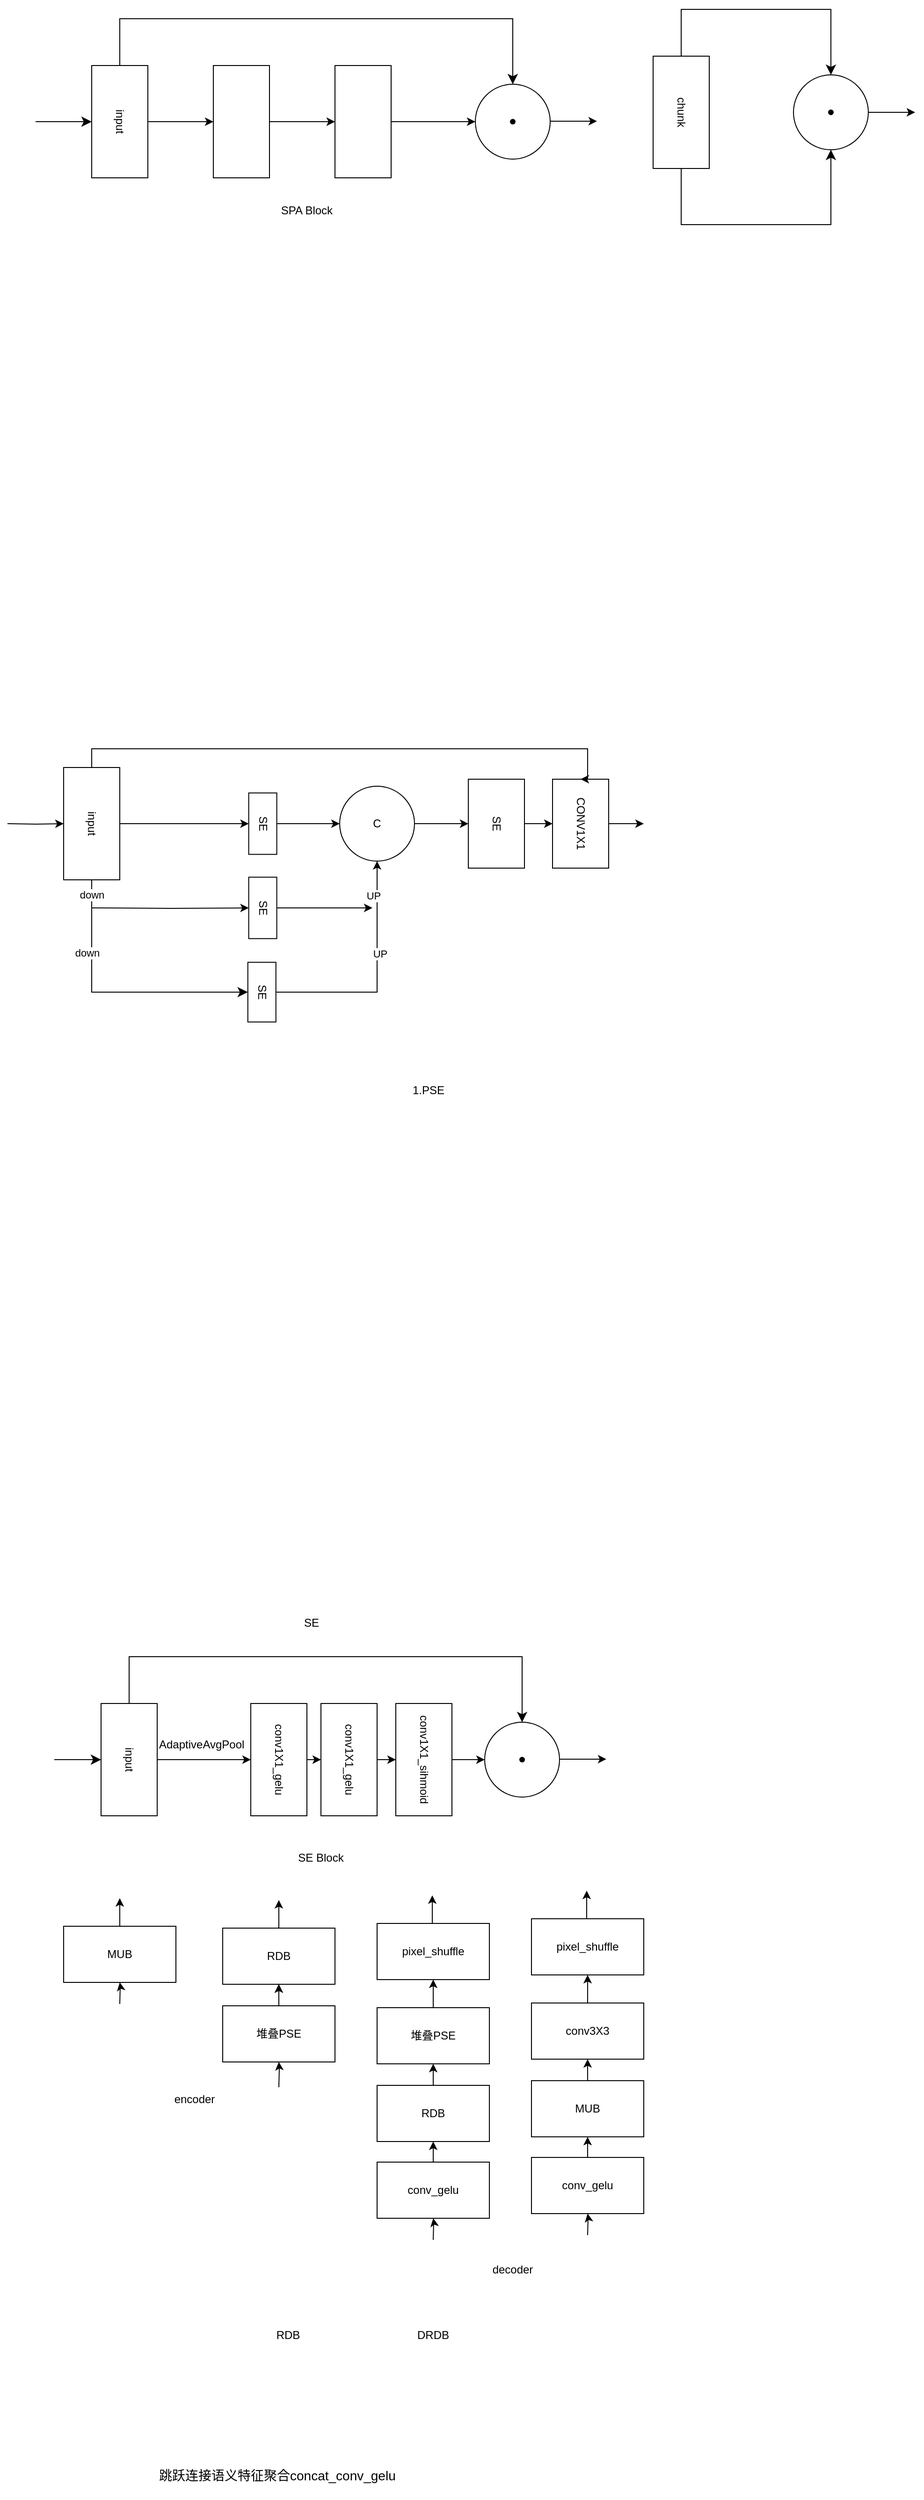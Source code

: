 <mxfile version="20.8.20" type="github">
  <diagram name="第 1 页" id="gbgjH_k7oqMJmJcopQBh">
    <mxGraphModel dx="1288" dy="625" grid="1" gridSize="10" guides="1" tooltips="1" connect="1" arrows="1" fold="1" page="1" pageScale="1" pageWidth="827" pageHeight="1169" math="0" shadow="0">
      <root>
        <mxCell id="0" />
        <mxCell id="1" parent="0" />
        <mxCell id="zgMV8sDTuGKNa8VzQRrp-17" value="" style="edgeStyle=orthogonalEdgeStyle;rounded=0;orthogonalLoop=1;jettySize=auto;html=1;" parent="1" source="zgMV8sDTuGKNa8VzQRrp-13" target="zgMV8sDTuGKNa8VzQRrp-14" edge="1">
          <mxGeometry relative="1" as="geometry" />
        </mxCell>
        <mxCell id="zgMV8sDTuGKNa8VzQRrp-13" value="" style="rounded=0;whiteSpace=wrap;html=1;rotation=90;" parent="1" vertex="1">
          <mxGeometry x="50" y="410" width="120" height="60" as="geometry" />
        </mxCell>
        <mxCell id="zgMV8sDTuGKNa8VzQRrp-18" value="" style="edgeStyle=orthogonalEdgeStyle;rounded=0;orthogonalLoop=1;jettySize=auto;html=1;" parent="1" source="zgMV8sDTuGKNa8VzQRrp-14" target="zgMV8sDTuGKNa8VzQRrp-15" edge="1">
          <mxGeometry relative="1" as="geometry" />
        </mxCell>
        <mxCell id="zgMV8sDTuGKNa8VzQRrp-14" value="" style="rounded=0;whiteSpace=wrap;html=1;rotation=90;" parent="1" vertex="1">
          <mxGeometry x="180" y="410" width="120" height="60" as="geometry" />
        </mxCell>
        <mxCell id="zgMV8sDTuGKNa8VzQRrp-20" value="" style="edgeStyle=orthogonalEdgeStyle;rounded=0;orthogonalLoop=1;jettySize=auto;html=1;" parent="1" source="zgMV8sDTuGKNa8VzQRrp-15" target="zgMV8sDTuGKNa8VzQRrp-19" edge="1">
          <mxGeometry relative="1" as="geometry" />
        </mxCell>
        <mxCell id="zgMV8sDTuGKNa8VzQRrp-15" value="" style="rounded=0;whiteSpace=wrap;html=1;rotation=90;" parent="1" vertex="1">
          <mxGeometry x="310" y="410" width="120" height="60" as="geometry" />
        </mxCell>
        <mxCell id="zgMV8sDTuGKNa8VzQRrp-19" value="" style="ellipse;whiteSpace=wrap;html=1;aspect=fixed;" parent="1" vertex="1">
          <mxGeometry x="490" y="400" width="80" height="80" as="geometry" />
        </mxCell>
        <mxCell id="zgMV8sDTuGKNa8VzQRrp-22" value="" style="edgeStyle=elbowEdgeStyle;elbow=vertical;endArrow=classic;html=1;curved=0;rounded=0;endSize=8;startSize=8;exitX=0;exitY=0.5;exitDx=0;exitDy=0;entryX=0.5;entryY=0;entryDx=0;entryDy=0;" parent="1" source="zgMV8sDTuGKNa8VzQRrp-13" target="zgMV8sDTuGKNa8VzQRrp-19" edge="1">
          <mxGeometry width="50" height="50" relative="1" as="geometry">
            <mxPoint x="380" y="600" as="sourcePoint" />
            <mxPoint x="430" y="550" as="targetPoint" />
            <Array as="points">
              <mxPoint x="330" y="330" />
            </Array>
          </mxGeometry>
        </mxCell>
        <mxCell id="zgMV8sDTuGKNa8VzQRrp-34" value="chunk" style="rounded=0;whiteSpace=wrap;html=1;rotation=90;" parent="1" vertex="1">
          <mxGeometry x="650" y="400" width="120" height="60" as="geometry" />
        </mxCell>
        <mxCell id="RsRZTkzRLWD13CaNmiui-7" value="" style="edgeStyle=orthogonalEdgeStyle;rounded=0;orthogonalLoop=1;jettySize=auto;html=1;" edge="1" parent="1" source="zgMV8sDTuGKNa8VzQRrp-36">
          <mxGeometry relative="1" as="geometry">
            <mxPoint x="960" y="430" as="targetPoint" />
          </mxGeometry>
        </mxCell>
        <mxCell id="zgMV8sDTuGKNa8VzQRrp-36" value="" style="ellipse;whiteSpace=wrap;html=1;aspect=fixed;" parent="1" vertex="1">
          <mxGeometry x="830" y="390" width="80" height="80" as="geometry" />
        </mxCell>
        <mxCell id="zgMV8sDTuGKNa8VzQRrp-37" value="" style="edgeStyle=elbowEdgeStyle;elbow=vertical;endArrow=classic;html=1;curved=0;rounded=0;endSize=8;startSize=8;exitX=0;exitY=0.5;exitDx=0;exitDy=0;entryX=0.5;entryY=0;entryDx=0;entryDy=0;" parent="1" source="zgMV8sDTuGKNa8VzQRrp-34" target="zgMV8sDTuGKNa8VzQRrp-36" edge="1">
          <mxGeometry width="50" height="50" relative="1" as="geometry">
            <mxPoint x="880" y="430" as="sourcePoint" />
            <mxPoint x="930" y="380" as="targetPoint" />
            <Array as="points">
              <mxPoint x="870" y="320" />
            </Array>
          </mxGeometry>
        </mxCell>
        <mxCell id="zgMV8sDTuGKNa8VzQRrp-38" value="" style="edgeStyle=elbowEdgeStyle;elbow=vertical;endArrow=classic;html=1;curved=0;rounded=0;endSize=8;startSize=8;exitX=1;exitY=0.5;exitDx=0;exitDy=0;entryX=0.5;entryY=1;entryDx=0;entryDy=0;" parent="1" source="zgMV8sDTuGKNa8VzQRrp-34" target="zgMV8sDTuGKNa8VzQRrp-36" edge="1">
          <mxGeometry width="50" height="50" relative="1" as="geometry">
            <mxPoint x="750" y="380" as="sourcePoint" />
            <mxPoint x="1040" y="400" as="targetPoint" />
            <Array as="points">
              <mxPoint x="870" y="550" />
            </Array>
          </mxGeometry>
        </mxCell>
        <mxCell id="zgMV8sDTuGKNa8VzQRrp-47" value="SPA Block" style="text;html=1;strokeColor=none;fillColor=none;align=center;verticalAlign=middle;whiteSpace=wrap;rounded=0;" parent="1" vertex="1">
          <mxGeometry x="280" y="520" width="60" height="30" as="geometry" />
        </mxCell>
        <mxCell id="RsRZTkzRLWD13CaNmiui-3" value="" style="shape=waypoint;sketch=0;fillStyle=solid;size=6;pointerEvents=1;points=[];fillColor=none;resizable=0;rotatable=0;perimeter=centerPerimeter;snapToPoint=1;" vertex="1" parent="1">
          <mxGeometry x="860" y="420" width="20" height="20" as="geometry" />
        </mxCell>
        <mxCell id="RsRZTkzRLWD13CaNmiui-5" value="" style="shape=waypoint;sketch=0;fillStyle=solid;size=6;pointerEvents=1;points=[];fillColor=none;resizable=0;rotatable=0;perimeter=centerPerimeter;snapToPoint=1;" vertex="1" parent="1">
          <mxGeometry x="520" y="430" width="20" height="20" as="geometry" />
        </mxCell>
        <mxCell id="RsRZTkzRLWD13CaNmiui-13" value="input" style="rounded=0;whiteSpace=wrap;html=1;rotation=90;" vertex="1" parent="1">
          <mxGeometry x="50" y="410" width="120" height="60" as="geometry" />
        </mxCell>
        <mxCell id="RsRZTkzRLWD13CaNmiui-14" value="" style="edgeStyle=segmentEdgeStyle;endArrow=classic;html=1;curved=0;rounded=0;endSize=8;startSize=8;entryX=0.5;entryY=1;entryDx=0;entryDy=0;" edge="1" parent="1" target="RsRZTkzRLWD13CaNmiui-13">
          <mxGeometry width="50" height="50" relative="1" as="geometry">
            <mxPoint x="20" y="440" as="sourcePoint" />
            <mxPoint x="70" y="400" as="targetPoint" />
          </mxGeometry>
        </mxCell>
        <mxCell id="RsRZTkzRLWD13CaNmiui-16" value="" style="edgeStyle=orthogonalEdgeStyle;rounded=0;orthogonalLoop=1;jettySize=auto;html=1;" edge="1" parent="1">
          <mxGeometry relative="1" as="geometry">
            <mxPoint x="570" y="439.47" as="sourcePoint" />
            <mxPoint x="620" y="439.47" as="targetPoint" />
          </mxGeometry>
        </mxCell>
        <mxCell id="RsRZTkzRLWD13CaNmiui-109" value="1.PSE" style="text;html=1;strokeColor=none;fillColor=none;align=center;verticalAlign=middle;whiteSpace=wrap;rounded=0;" vertex="1" parent="1">
          <mxGeometry x="410" y="1460" width="60" height="30" as="geometry" />
        </mxCell>
        <mxCell id="RsRZTkzRLWD13CaNmiui-166" value="&lt;span style=&quot;color: rgb(0, 0, 0); font-family: Helvetica; font-size: 12px; font-style: normal; font-variant-ligatures: normal; font-variant-caps: normal; font-weight: 400; letter-spacing: normal; orphans: 2; text-align: center; text-indent: 0px; text-transform: none; widows: 2; word-spacing: 0px; -webkit-text-stroke-width: 0px; background-color: rgb(251, 251, 251); text-decoration-thickness: initial; text-decoration-style: initial; text-decoration-color: initial; float: none; display: inline !important;&quot;&gt;SE&lt;/span&gt;" style="text;whiteSpace=wrap;html=1;" vertex="1" parent="1">
          <mxGeometry x="305" y="2030" width="60" height="40" as="geometry" />
        </mxCell>
        <mxCell id="RsRZTkzRLWD13CaNmiui-173" value="" style="edgeStyle=orthogonalEdgeStyle;rounded=0;orthogonalLoop=1;jettySize=auto;html=1;" edge="1" parent="1" source="RsRZTkzRLWD13CaNmiui-174" target="RsRZTkzRLWD13CaNmiui-176">
          <mxGeometry relative="1" as="geometry" />
        </mxCell>
        <mxCell id="RsRZTkzRLWD13CaNmiui-174" value="" style="rounded=0;whiteSpace=wrap;html=1;rotation=90;" vertex="1" parent="1">
          <mxGeometry x="60" y="2160" width="120" height="60" as="geometry" />
        </mxCell>
        <mxCell id="RsRZTkzRLWD13CaNmiui-175" value="" style="edgeStyle=orthogonalEdgeStyle;rounded=0;orthogonalLoop=1;jettySize=auto;html=1;" edge="1" parent="1" source="RsRZTkzRLWD13CaNmiui-176" target="RsRZTkzRLWD13CaNmiui-178">
          <mxGeometry relative="1" as="geometry" />
        </mxCell>
        <mxCell id="RsRZTkzRLWD13CaNmiui-176" value="conv1X1_gelu" style="rounded=0;whiteSpace=wrap;html=1;rotation=90;" vertex="1" parent="1">
          <mxGeometry x="220" y="2160" width="120" height="60" as="geometry" />
        </mxCell>
        <mxCell id="RsRZTkzRLWD13CaNmiui-221" value="" style="edgeStyle=orthogonalEdgeStyle;rounded=0;orthogonalLoop=1;jettySize=auto;html=1;" edge="1" parent="1" source="RsRZTkzRLWD13CaNmiui-178" target="RsRZTkzRLWD13CaNmiui-219">
          <mxGeometry relative="1" as="geometry" />
        </mxCell>
        <mxCell id="RsRZTkzRLWD13CaNmiui-178" value="conv1X1_gelu" style="rounded=0;whiteSpace=wrap;html=1;rotation=90;" vertex="1" parent="1">
          <mxGeometry x="295" y="2160" width="120" height="60" as="geometry" />
        </mxCell>
        <mxCell id="RsRZTkzRLWD13CaNmiui-179" value="" style="ellipse;whiteSpace=wrap;html=1;aspect=fixed;" vertex="1" parent="1">
          <mxGeometry x="500" y="2150" width="80" height="80" as="geometry" />
        </mxCell>
        <mxCell id="RsRZTkzRLWD13CaNmiui-180" value="" style="edgeStyle=elbowEdgeStyle;elbow=vertical;endArrow=classic;html=1;curved=0;rounded=0;endSize=8;startSize=8;exitX=0;exitY=0.5;exitDx=0;exitDy=0;entryX=0.5;entryY=0;entryDx=0;entryDy=0;" edge="1" parent="1" source="RsRZTkzRLWD13CaNmiui-174" target="RsRZTkzRLWD13CaNmiui-179">
          <mxGeometry width="50" height="50" relative="1" as="geometry">
            <mxPoint x="390" y="2350" as="sourcePoint" />
            <mxPoint x="440" y="2300" as="targetPoint" />
            <Array as="points">
              <mxPoint x="340" y="2080" />
            </Array>
          </mxGeometry>
        </mxCell>
        <mxCell id="RsRZTkzRLWD13CaNmiui-181" value="SE Block" style="text;html=1;strokeColor=none;fillColor=none;align=center;verticalAlign=middle;whiteSpace=wrap;rounded=0;" vertex="1" parent="1">
          <mxGeometry x="295" y="2280" width="60" height="30" as="geometry" />
        </mxCell>
        <mxCell id="RsRZTkzRLWD13CaNmiui-182" value="" style="shape=waypoint;sketch=0;fillStyle=solid;size=6;pointerEvents=1;points=[];fillColor=none;resizable=0;rotatable=0;perimeter=centerPerimeter;snapToPoint=1;" vertex="1" parent="1">
          <mxGeometry x="530" y="2180" width="20" height="20" as="geometry" />
        </mxCell>
        <mxCell id="RsRZTkzRLWD13CaNmiui-183" value="input" style="rounded=0;whiteSpace=wrap;html=1;rotation=90;" vertex="1" parent="1">
          <mxGeometry x="60" y="2160" width="120" height="60" as="geometry" />
        </mxCell>
        <mxCell id="RsRZTkzRLWD13CaNmiui-184" value="" style="edgeStyle=segmentEdgeStyle;endArrow=classic;html=1;curved=0;rounded=0;endSize=8;startSize=8;entryX=0.5;entryY=1;entryDx=0;entryDy=0;" edge="1" parent="1" target="RsRZTkzRLWD13CaNmiui-183">
          <mxGeometry width="50" height="50" relative="1" as="geometry">
            <mxPoint x="40" y="2190" as="sourcePoint" />
            <mxPoint x="80" y="2150" as="targetPoint" />
          </mxGeometry>
        </mxCell>
        <mxCell id="RsRZTkzRLWD13CaNmiui-185" value="" style="edgeStyle=orthogonalEdgeStyle;rounded=0;orthogonalLoop=1;jettySize=auto;html=1;" edge="1" parent="1">
          <mxGeometry relative="1" as="geometry">
            <mxPoint x="580" y="2189.47" as="sourcePoint" />
            <mxPoint x="630" y="2189.47" as="targetPoint" />
          </mxGeometry>
        </mxCell>
        <mxCell id="RsRZTkzRLWD13CaNmiui-192" value="RDB" style="text;html=1;strokeColor=none;fillColor=none;align=center;verticalAlign=middle;whiteSpace=wrap;rounded=0;" vertex="1" parent="1">
          <mxGeometry x="260" y="2790" width="60" height="30" as="geometry" />
        </mxCell>
        <mxCell id="RsRZTkzRLWD13CaNmiui-195" value="encoder" style="text;html=1;strokeColor=none;fillColor=none;align=center;verticalAlign=middle;whiteSpace=wrap;rounded=0;" vertex="1" parent="1">
          <mxGeometry x="160" y="2538" width="60" height="30" as="geometry" />
        </mxCell>
        <mxCell id="RsRZTkzRLWD13CaNmiui-216" value="decoder" style="text;html=1;strokeColor=none;fillColor=none;align=center;verticalAlign=middle;whiteSpace=wrap;rounded=0;" vertex="1" parent="1">
          <mxGeometry x="500" y="2720" width="60" height="30" as="geometry" />
        </mxCell>
        <mxCell id="RsRZTkzRLWD13CaNmiui-218" value="AdaptiveAvgPool" style="text;whiteSpace=wrap;html=1;" vertex="1" parent="1">
          <mxGeometry x="150" y="2160" width="80" height="40" as="geometry" />
        </mxCell>
        <mxCell id="RsRZTkzRLWD13CaNmiui-220" value="" style="edgeStyle=orthogonalEdgeStyle;rounded=0;orthogonalLoop=1;jettySize=auto;html=1;" edge="1" parent="1" source="RsRZTkzRLWD13CaNmiui-219">
          <mxGeometry relative="1" as="geometry">
            <mxPoint x="500" y="2190" as="targetPoint" />
          </mxGeometry>
        </mxCell>
        <mxCell id="RsRZTkzRLWD13CaNmiui-219" value="conv1X1_sihmoid" style="rounded=0;whiteSpace=wrap;html=1;rotation=90;" vertex="1" parent="1">
          <mxGeometry x="375" y="2160" width="120" height="60" as="geometry" />
        </mxCell>
        <mxCell id="RsRZTkzRLWD13CaNmiui-222" value="&lt;span style=&quot;font-size:10.5pt;mso-bidi-font-size:11.0pt;&#xa;font-family:等线;mso-ascii-theme-font:minor-latin;mso-fareast-theme-font:minor-fareast;&#xa;mso-hansi-theme-font:minor-latin;mso-bidi-font-family:&amp;quot;Times New Roman&amp;quot;;&#xa;mso-bidi-theme-font:minor-bidi;mso-ansi-language:EN-US;mso-fareast-language:&#xa;ZH-CN;mso-bidi-language:AR-SA&quot;&gt;跳跃连接语义特征聚合&lt;span lang=&quot;EN-US&quot;&gt;concat_conv_gelu&lt;/span&gt;&lt;/span&gt;" style="text;whiteSpace=wrap;html=1;" vertex="1" parent="1">
          <mxGeometry x="150" y="2940" width="290" height="40" as="geometry" />
        </mxCell>
        <mxCell id="RsRZTkzRLWD13CaNmiui-224" value="" style="group;rotation=-90;" vertex="1" connectable="0" parent="1">
          <mxGeometry x="180.0" y="2380" width="200.0" height="120" as="geometry" />
        </mxCell>
        <mxCell id="RsRZTkzRLWD13CaNmiui-202" value="" style="edgeStyle=orthogonalEdgeStyle;rounded=0;orthogonalLoop=1;jettySize=auto;html=1;" edge="1" parent="RsRZTkzRLWD13CaNmiui-224" target="RsRZTkzRLWD13CaNmiui-201">
          <mxGeometry relative="1" as="geometry">
            <mxPoint x="100" y="160" as="sourcePoint" />
          </mxGeometry>
        </mxCell>
        <mxCell id="RsRZTkzRLWD13CaNmiui-268" value="" style="edgeStyle=orthogonalEdgeStyle;rounded=0;orthogonalLoop=1;jettySize=auto;html=1;" edge="1" parent="RsRZTkzRLWD13CaNmiui-224" source="RsRZTkzRLWD13CaNmiui-201" target="RsRZTkzRLWD13CaNmiui-203">
          <mxGeometry relative="1" as="geometry" />
        </mxCell>
        <mxCell id="RsRZTkzRLWD13CaNmiui-201" value="堆叠PSE" style="rounded=0;whiteSpace=wrap;html=1;rotation=0;" vertex="1" parent="RsRZTkzRLWD13CaNmiui-224">
          <mxGeometry x="40" y="73" width="120" height="60" as="geometry" />
        </mxCell>
        <mxCell id="RsRZTkzRLWD13CaNmiui-206" value="" style="edgeStyle=orthogonalEdgeStyle;rounded=0;orthogonalLoop=1;jettySize=auto;html=1;" edge="1" parent="RsRZTkzRLWD13CaNmiui-224" source="RsRZTkzRLWD13CaNmiui-203">
          <mxGeometry relative="1" as="geometry">
            <mxPoint x="100" y="-40" as="targetPoint" />
          </mxGeometry>
        </mxCell>
        <mxCell id="RsRZTkzRLWD13CaNmiui-203" value="RDB" style="rounded=0;whiteSpace=wrap;html=1;rotation=0;" vertex="1" parent="RsRZTkzRLWD13CaNmiui-224">
          <mxGeometry x="40" y="-10" width="120" height="60" as="geometry" />
        </mxCell>
        <mxCell id="RsRZTkzRLWD13CaNmiui-204" value="" style="edgeStyle=orthogonalEdgeStyle;rounded=0;orthogonalLoop=1;jettySize=auto;html=1;" edge="1" parent="RsRZTkzRLWD13CaNmiui-224" source="RsRZTkzRLWD13CaNmiui-201" target="RsRZTkzRLWD13CaNmiui-203">
          <mxGeometry relative="1" as="geometry" />
        </mxCell>
        <mxCell id="RsRZTkzRLWD13CaNmiui-226" value="DRDB" style="text;html=1;strokeColor=none;fillColor=none;align=center;verticalAlign=middle;whiteSpace=wrap;rounded=0;" vertex="1" parent="1">
          <mxGeometry x="415" y="2790" width="60" height="30" as="geometry" />
        </mxCell>
        <mxCell id="RsRZTkzRLWD13CaNmiui-211" value="RDB" style="rounded=0;whiteSpace=wrap;html=1;rotation=0;" vertex="1" parent="1">
          <mxGeometry x="385.0" y="2538" width="120" height="60" as="geometry" />
        </mxCell>
        <mxCell id="RsRZTkzRLWD13CaNmiui-213" value="堆叠PSE" style="rounded=0;whiteSpace=wrap;html=1;rotation=0;" vertex="1" parent="1">
          <mxGeometry x="385.0" y="2455" width="120" height="60" as="geometry" />
        </mxCell>
        <mxCell id="RsRZTkzRLWD13CaNmiui-210" value="" style="edgeStyle=orthogonalEdgeStyle;rounded=0;orthogonalLoop=1;jettySize=auto;html=1;" edge="1" parent="1" source="RsRZTkzRLWD13CaNmiui-211" target="RsRZTkzRLWD13CaNmiui-213">
          <mxGeometry relative="1" as="geometry" />
        </mxCell>
        <mxCell id="RsRZTkzRLWD13CaNmiui-215" value="pixel_shuffle" style="rounded=0;whiteSpace=wrap;html=1;rotation=0;" vertex="1" parent="1">
          <mxGeometry x="385.0" y="2365" width="120" height="60" as="geometry" />
        </mxCell>
        <mxCell id="RsRZTkzRLWD13CaNmiui-212" value="" style="edgeStyle=orthogonalEdgeStyle;rounded=0;orthogonalLoop=1;jettySize=auto;html=1;entryX=0.5;entryY=1;entryDx=0;entryDy=0;" edge="1" parent="1" source="RsRZTkzRLWD13CaNmiui-213" target="RsRZTkzRLWD13CaNmiui-215">
          <mxGeometry relative="1" as="geometry">
            <mxPoint x="445.0" y="2425" as="targetPoint" />
          </mxGeometry>
        </mxCell>
        <mxCell id="RsRZTkzRLWD13CaNmiui-217" value="" style="edgeStyle=orthogonalEdgeStyle;rounded=0;orthogonalLoop=1;jettySize=auto;html=1;" edge="1" parent="1">
          <mxGeometry relative="1" as="geometry">
            <mxPoint x="444.0" y="2365" as="sourcePoint" />
            <mxPoint x="444.0" y="2335" as="targetPoint" />
          </mxGeometry>
        </mxCell>
        <mxCell id="RsRZTkzRLWD13CaNmiui-236" value="" style="edgeStyle=orthogonalEdgeStyle;rounded=0;orthogonalLoop=1;jettySize=auto;html=1;" edge="1" parent="1" source="RsRZTkzRLWD13CaNmiui-234" target="RsRZTkzRLWD13CaNmiui-211">
          <mxGeometry relative="1" as="geometry" />
        </mxCell>
        <mxCell id="RsRZTkzRLWD13CaNmiui-234" value="conv_gelu" style="rounded=0;whiteSpace=wrap;html=1;rotation=0;" vertex="1" parent="1">
          <mxGeometry x="385.0" y="2620" width="120" height="60" as="geometry" />
        </mxCell>
        <mxCell id="RsRZTkzRLWD13CaNmiui-235" value="" style="edgeStyle=orthogonalEdgeStyle;rounded=0;orthogonalLoop=1;jettySize=auto;html=1;" edge="1" parent="1" target="RsRZTkzRLWD13CaNmiui-234">
          <mxGeometry relative="1" as="geometry">
            <mxPoint x="445" y="2703" as="sourcePoint" />
          </mxGeometry>
        </mxCell>
        <mxCell id="RsRZTkzRLWD13CaNmiui-237" value="" style="group;rotation=-90;" vertex="1" connectable="0" parent="1">
          <mxGeometry x="10.0" y="2378" width="200.0" height="120" as="geometry" />
        </mxCell>
        <mxCell id="RsRZTkzRLWD13CaNmiui-240" value="" style="edgeStyle=orthogonalEdgeStyle;rounded=0;orthogonalLoop=1;jettySize=auto;html=1;" edge="1" parent="RsRZTkzRLWD13CaNmiui-237" source="RsRZTkzRLWD13CaNmiui-241">
          <mxGeometry relative="1" as="geometry">
            <mxPoint x="100" y="-40" as="targetPoint" />
          </mxGeometry>
        </mxCell>
        <mxCell id="RsRZTkzRLWD13CaNmiui-241" value="MUB" style="rounded=0;whiteSpace=wrap;html=1;rotation=0;" vertex="1" parent="RsRZTkzRLWD13CaNmiui-237">
          <mxGeometry x="40" y="-10" width="120" height="60" as="geometry" />
        </mxCell>
        <mxCell id="RsRZTkzRLWD13CaNmiui-242" value="" style="edgeStyle=orthogonalEdgeStyle;rounded=0;orthogonalLoop=1;jettySize=auto;html=1;" edge="1" parent="RsRZTkzRLWD13CaNmiui-237" target="RsRZTkzRLWD13CaNmiui-241">
          <mxGeometry relative="1" as="geometry">
            <mxPoint x="100.0" y="73" as="sourcePoint" />
          </mxGeometry>
        </mxCell>
        <mxCell id="RsRZTkzRLWD13CaNmiui-278" value="" style="group" vertex="1" connectable="0" parent="1">
          <mxGeometry x="-10" y="1110" width="680" height="291.875" as="geometry" />
        </mxCell>
        <mxCell id="zgMV8sDTuGKNa8VzQRrp-33" value="C" style="ellipse;whiteSpace=wrap;html=1;aspect=fixed;" parent="RsRZTkzRLWD13CaNmiui-278" vertex="1">
          <mxGeometry x="355" y="40" width="80" height="80" as="geometry" />
        </mxCell>
        <mxCell id="RsRZTkzRLWD13CaNmiui-45" value="input" style="rounded=0;whiteSpace=wrap;html=1;rotation=90;" vertex="1" parent="RsRZTkzRLWD13CaNmiui-278">
          <mxGeometry x="30" y="50" width="120" height="60" as="geometry" />
        </mxCell>
        <mxCell id="RsRZTkzRLWD13CaNmiui-46" value="" style="edgeStyle=elbowEdgeStyle;elbow=vertical;endArrow=classic;html=1;curved=0;rounded=0;endSize=8;startSize=8;exitX=1;exitY=0.5;exitDx=0;exitDy=0;entryX=0.5;entryY=1;entryDx=0;entryDy=0;" edge="1" parent="RsRZTkzRLWD13CaNmiui-278" source="RsRZTkzRLWD13CaNmiui-45" target="RsRZTkzRLWD13CaNmiui-70">
          <mxGeometry width="50" height="50" relative="1" as="geometry">
            <mxPoint x="320" y="-30" as="sourcePoint" />
            <mxPoint x="260" y="260" as="targetPoint" />
            <Array as="points">
              <mxPoint x="190" y="260" />
            </Array>
          </mxGeometry>
        </mxCell>
        <mxCell id="RsRZTkzRLWD13CaNmiui-276" value="down" style="edgeLabel;html=1;align=center;verticalAlign=middle;resizable=0;points=[];" vertex="1" connectable="0" parent="RsRZTkzRLWD13CaNmiui-46">
          <mxGeometry x="-0.891" relative="1" as="geometry">
            <mxPoint as="offset" />
          </mxGeometry>
        </mxCell>
        <mxCell id="RsRZTkzRLWD13CaNmiui-277" value="down" style="edgeLabel;html=1;align=center;verticalAlign=middle;resizable=0;points=[];" vertex="1" connectable="0" parent="RsRZTkzRLWD13CaNmiui-46">
          <mxGeometry x="-0.458" y="-5" relative="1" as="geometry">
            <mxPoint as="offset" />
          </mxGeometry>
        </mxCell>
        <mxCell id="RsRZTkzRLWD13CaNmiui-51" value="" style="edgeStyle=orthogonalEdgeStyle;rounded=0;orthogonalLoop=1;jettySize=auto;html=1;exitX=0.5;exitY=0;exitDx=0;exitDy=0;entryX=0.5;entryY=1;entryDx=0;entryDy=0;" edge="1" parent="RsRZTkzRLWD13CaNmiui-278" source="RsRZTkzRLWD13CaNmiui-70" target="zgMV8sDTuGKNa8VzQRrp-33">
          <mxGeometry relative="1" as="geometry">
            <mxPoint x="597.81" y="260" as="sourcePoint" />
            <mxPoint x="380" y="209.47" as="targetPoint" />
          </mxGeometry>
        </mxCell>
        <mxCell id="RsRZTkzRLWD13CaNmiui-274" value="UP" style="edgeLabel;html=1;align=center;verticalAlign=middle;resizable=0;points=[];" vertex="1" connectable="0" parent="RsRZTkzRLWD13CaNmiui-51">
          <mxGeometry x="0.704" y="4" relative="1" as="geometry">
            <mxPoint as="offset" />
          </mxGeometry>
        </mxCell>
        <mxCell id="RsRZTkzRLWD13CaNmiui-275" value="UP" style="edgeLabel;html=1;align=center;verticalAlign=middle;resizable=0;points=[];" vertex="1" connectable="0" parent="RsRZTkzRLWD13CaNmiui-51">
          <mxGeometry x="0.204" y="-3" relative="1" as="geometry">
            <mxPoint as="offset" />
          </mxGeometry>
        </mxCell>
        <mxCell id="RsRZTkzRLWD13CaNmiui-70" value="SE" style="rounded=0;whiteSpace=wrap;html=1;rotation=90;" vertex="1" parent="RsRZTkzRLWD13CaNmiui-278">
          <mxGeometry x="240" y="245" width="63.75" height="30" as="geometry" />
        </mxCell>
        <mxCell id="RsRZTkzRLWD13CaNmiui-71" value="SE" style="rounded=0;whiteSpace=wrap;html=1;rotation=90;" vertex="1" parent="RsRZTkzRLWD13CaNmiui-278">
          <mxGeometry x="240" y="155" width="65.62" height="30" as="geometry" />
        </mxCell>
        <mxCell id="RsRZTkzRLWD13CaNmiui-83" value="" style="edgeStyle=orthogonalEdgeStyle;rounded=0;orthogonalLoop=1;jettySize=auto;html=1;exitX=0.5;exitY=0;exitDx=0;exitDy=0;" edge="1" parent="RsRZTkzRLWD13CaNmiui-278" source="RsRZTkzRLWD13CaNmiui-71">
          <mxGeometry relative="1" as="geometry">
            <mxPoint x="597.81" y="170" as="sourcePoint" />
            <mxPoint x="390" y="170" as="targetPoint" />
          </mxGeometry>
        </mxCell>
        <mxCell id="RsRZTkzRLWD13CaNmiui-85" value="" style="edgeStyle=orthogonalEdgeStyle;rounded=0;orthogonalLoop=1;jettySize=auto;html=1;" edge="1" parent="RsRZTkzRLWD13CaNmiui-278" source="RsRZTkzRLWD13CaNmiui-84" target="zgMV8sDTuGKNa8VzQRrp-33">
          <mxGeometry relative="1" as="geometry" />
        </mxCell>
        <mxCell id="RsRZTkzRLWD13CaNmiui-84" value="SE" style="rounded=0;whiteSpace=wrap;html=1;rotation=90;" vertex="1" parent="RsRZTkzRLWD13CaNmiui-278">
          <mxGeometry x="240" y="65" width="65.62" height="30" as="geometry" />
        </mxCell>
        <mxCell id="RsRZTkzRLWD13CaNmiui-270" value="" style="edgeStyle=orthogonalEdgeStyle;rounded=0;orthogonalLoop=1;jettySize=auto;html=1;" edge="1" parent="RsRZTkzRLWD13CaNmiui-278" source="RsRZTkzRLWD13CaNmiui-45" target="RsRZTkzRLWD13CaNmiui-84">
          <mxGeometry relative="1" as="geometry" />
        </mxCell>
        <mxCell id="RsRZTkzRLWD13CaNmiui-89" value="" style="edgeStyle=orthogonalEdgeStyle;rounded=0;orthogonalLoop=1;jettySize=auto;html=1;entryX=0.5;entryY=1;entryDx=0;entryDy=0;" edge="1" parent="RsRZTkzRLWD13CaNmiui-278" target="RsRZTkzRLWD13CaNmiui-71">
          <mxGeometry relative="1" as="geometry">
            <mxPoint x="90" y="170" as="sourcePoint" />
            <mxPoint x="260" y="170" as="targetPoint" />
          </mxGeometry>
        </mxCell>
        <mxCell id="RsRZTkzRLWD13CaNmiui-90" value="SE" style="rounded=0;whiteSpace=wrap;html=1;rotation=90;" vertex="1" parent="RsRZTkzRLWD13CaNmiui-278">
          <mxGeometry x="475" y="50" width="95" height="60" as="geometry" />
        </mxCell>
        <mxCell id="RsRZTkzRLWD13CaNmiui-159" value="" style="edgeStyle=orthogonalEdgeStyle;rounded=0;orthogonalLoop=1;jettySize=auto;html=1;" edge="1" parent="RsRZTkzRLWD13CaNmiui-278" source="zgMV8sDTuGKNa8VzQRrp-33" target="RsRZTkzRLWD13CaNmiui-90">
          <mxGeometry relative="1" as="geometry" />
        </mxCell>
        <mxCell id="RsRZTkzRLWD13CaNmiui-107" value="" style="edgeStyle=orthogonalEdgeStyle;rounded=0;orthogonalLoop=1;jettySize=auto;html=1;" edge="1" parent="RsRZTkzRLWD13CaNmiui-278" source="RsRZTkzRLWD13CaNmiui-93">
          <mxGeometry relative="1" as="geometry">
            <mxPoint x="680" y="80" as="targetPoint" />
          </mxGeometry>
        </mxCell>
        <mxCell id="RsRZTkzRLWD13CaNmiui-93" value="CONV1X1" style="rounded=0;whiteSpace=wrap;html=1;rotation=90;" vertex="1" parent="RsRZTkzRLWD13CaNmiui-278">
          <mxGeometry x="565" y="50" width="95" height="60" as="geometry" />
        </mxCell>
        <mxCell id="RsRZTkzRLWD13CaNmiui-94" value="" style="edgeStyle=orthogonalEdgeStyle;rounded=0;orthogonalLoop=1;jettySize=auto;html=1;" edge="1" parent="RsRZTkzRLWD13CaNmiui-278" source="RsRZTkzRLWD13CaNmiui-90" target="RsRZTkzRLWD13CaNmiui-93">
          <mxGeometry relative="1" as="geometry" />
        </mxCell>
        <mxCell id="RsRZTkzRLWD13CaNmiui-108" value="" style="edgeStyle=orthogonalEdgeStyle;rounded=0;orthogonalLoop=1;jettySize=auto;html=1;exitX=0;exitY=0.5;exitDx=0;exitDy=0;entryX=0;entryY=0.5;entryDx=0;entryDy=0;" edge="1" parent="RsRZTkzRLWD13CaNmiui-278" source="RsRZTkzRLWD13CaNmiui-45" target="RsRZTkzRLWD13CaNmiui-93">
          <mxGeometry relative="1" as="geometry">
            <mxPoint x="190" y="-10" as="sourcePoint" />
            <mxPoint x="1060" y="80" as="targetPoint" />
            <Array as="points">
              <mxPoint x="90" />
              <mxPoint x="620" />
              <mxPoint x="620" y="32" />
            </Array>
          </mxGeometry>
        </mxCell>
        <mxCell id="RsRZTkzRLWD13CaNmiui-264" value="" style="edgeStyle=orthogonalEdgeStyle;rounded=0;orthogonalLoop=1;jettySize=auto;html=1;" edge="1" parent="RsRZTkzRLWD13CaNmiui-278" target="RsRZTkzRLWD13CaNmiui-45">
          <mxGeometry relative="1" as="geometry">
            <mxPoint y="80" as="sourcePoint" />
          </mxGeometry>
        </mxCell>
        <mxCell id="RsRZTkzRLWD13CaNmiui-279" value="" style="group" vertex="1" connectable="0" parent="1">
          <mxGeometry x="550.0" y="2330" width="120" height="368" as="geometry" />
        </mxCell>
        <mxCell id="RsRZTkzRLWD13CaNmiui-252" value="MUB" style="rounded=0;whiteSpace=wrap;html=1;rotation=0;" vertex="1" parent="RsRZTkzRLWD13CaNmiui-279">
          <mxGeometry y="203" width="120" height="60" as="geometry" />
        </mxCell>
        <mxCell id="RsRZTkzRLWD13CaNmiui-253" value="conv3X3" style="rounded=0;whiteSpace=wrap;html=1;rotation=0;" vertex="1" parent="RsRZTkzRLWD13CaNmiui-279">
          <mxGeometry y="120" width="120" height="60" as="geometry" />
        </mxCell>
        <mxCell id="RsRZTkzRLWD13CaNmiui-254" value="" style="edgeStyle=orthogonalEdgeStyle;rounded=0;orthogonalLoop=1;jettySize=auto;html=1;" edge="1" parent="RsRZTkzRLWD13CaNmiui-279" source="RsRZTkzRLWD13CaNmiui-252" target="RsRZTkzRLWD13CaNmiui-253">
          <mxGeometry relative="1" as="geometry" />
        </mxCell>
        <mxCell id="RsRZTkzRLWD13CaNmiui-255" value="pixel_shuffle" style="rounded=0;whiteSpace=wrap;html=1;rotation=0;" vertex="1" parent="RsRZTkzRLWD13CaNmiui-279">
          <mxGeometry y="30" width="120" height="60" as="geometry" />
        </mxCell>
        <mxCell id="RsRZTkzRLWD13CaNmiui-256" value="" style="edgeStyle=orthogonalEdgeStyle;rounded=0;orthogonalLoop=1;jettySize=auto;html=1;entryX=0.5;entryY=1;entryDx=0;entryDy=0;" edge="1" parent="RsRZTkzRLWD13CaNmiui-279" source="RsRZTkzRLWD13CaNmiui-253" target="RsRZTkzRLWD13CaNmiui-255">
          <mxGeometry relative="1" as="geometry">
            <mxPoint x="60" y="90" as="targetPoint" />
          </mxGeometry>
        </mxCell>
        <mxCell id="RsRZTkzRLWD13CaNmiui-257" value="" style="edgeStyle=orthogonalEdgeStyle;rounded=0;orthogonalLoop=1;jettySize=auto;html=1;" edge="1" parent="RsRZTkzRLWD13CaNmiui-279">
          <mxGeometry relative="1" as="geometry">
            <mxPoint x="59" y="30" as="sourcePoint" />
            <mxPoint x="59" as="targetPoint" />
          </mxGeometry>
        </mxCell>
        <mxCell id="RsRZTkzRLWD13CaNmiui-258" value="" style="edgeStyle=orthogonalEdgeStyle;rounded=0;orthogonalLoop=1;jettySize=auto;html=1;" edge="1" parent="RsRZTkzRLWD13CaNmiui-279" source="RsRZTkzRLWD13CaNmiui-259" target="RsRZTkzRLWD13CaNmiui-252">
          <mxGeometry relative="1" as="geometry" />
        </mxCell>
        <mxCell id="RsRZTkzRLWD13CaNmiui-259" value="conv_gelu" style="rounded=0;whiteSpace=wrap;html=1;rotation=0;" vertex="1" parent="RsRZTkzRLWD13CaNmiui-279">
          <mxGeometry y="285" width="120" height="60" as="geometry" />
        </mxCell>
        <mxCell id="RsRZTkzRLWD13CaNmiui-260" value="" style="edgeStyle=orthogonalEdgeStyle;rounded=0;orthogonalLoop=1;jettySize=auto;html=1;" edge="1" parent="RsRZTkzRLWD13CaNmiui-279" target="RsRZTkzRLWD13CaNmiui-259">
          <mxGeometry relative="1" as="geometry">
            <mxPoint x="60.0" y="368" as="sourcePoint" />
          </mxGeometry>
        </mxCell>
      </root>
    </mxGraphModel>
  </diagram>
</mxfile>
